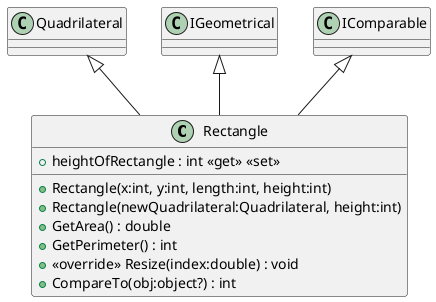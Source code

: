 @startuml
class Rectangle {
    + Rectangle(x:int, y:int, length:int, height:int)
    + Rectangle(newQuadrilateral:Quadrilateral, height:int)
    + heightOfRectangle : int <<get>> <<set>>
    + GetArea() : double
    + GetPerimeter() : int
    + <<override>> Resize(index:double) : void
    + CompareTo(obj:object?) : int
}
Quadrilateral <|-- Rectangle
IGeometrical <|-- Rectangle
IComparable <|-- Rectangle
@enduml
